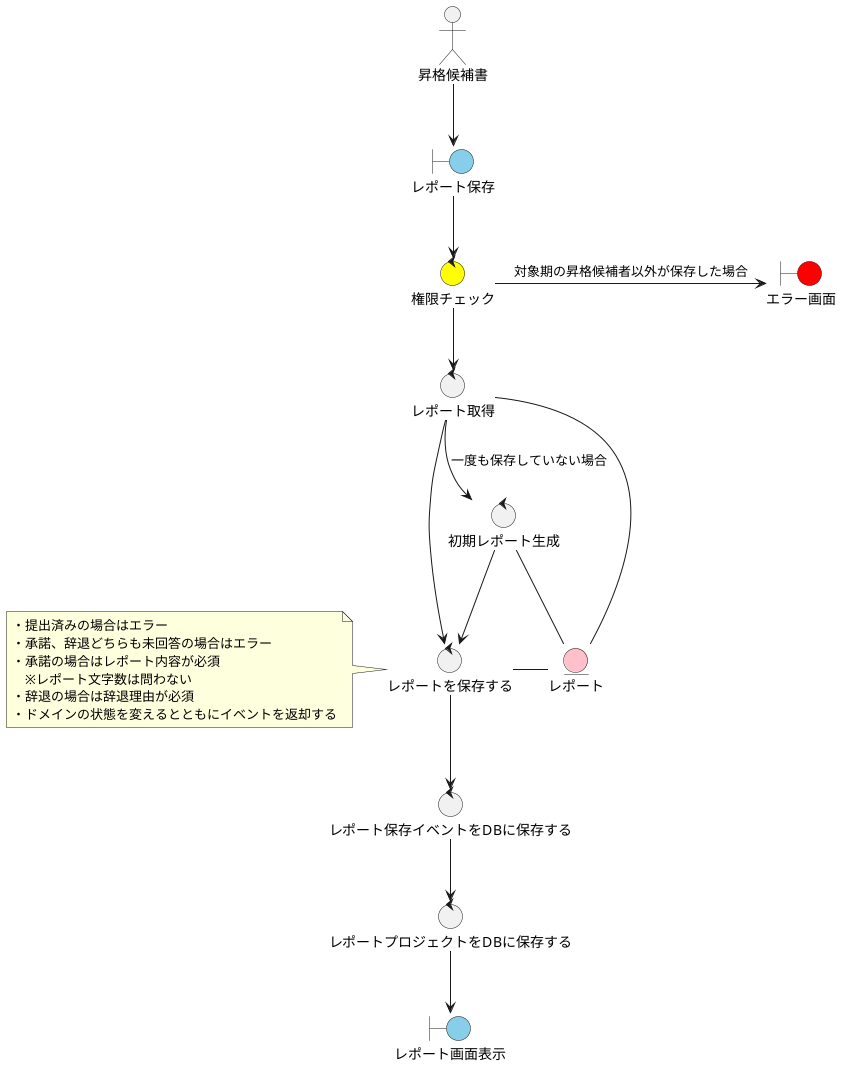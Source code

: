 @startuml

top to bottom direction

'アクター
actor 昇格候補書

'バウンダリ
boundary レポート保存 #skyblue
boundary レポート画面表示 #skyblue
boundary エラー画面 #red

'コントロール
control 権限チェック #Yellow
control レポート取得
control 初期レポート生成
control レポートを保存する
note left of レポートを保存する
・提出済みの場合はエラー
・承諾、辞退どちらも未回答の場合はエラー
・承諾の場合はレポート内容が必須
　※レポート文字数は問わない
・辞退の場合は辞退理由が必須
・ドメインの状態を変えるとともにイベントを返却する
end note 
control レポート保存イベントをDBに保存する
control レポートプロジェクトをDBに保存する

'エンティティ
entity レポート #pink

'処理概要
昇格候補書 --> レポート保存
レポート保存 --> 権限チェック
権限チェック --> レポート取得
権限チェック -> エラー画面 : 対象期の昇格候補者以外が保存した場合
レポート取得 - レポート
レポート取得 --> 初期レポート生成 : 一度も保存していない場合
レポート取得 --> レポートを保存する
初期レポート生成 - レポート
初期レポート生成 --> レポートを保存する
レポートを保存する - レポート
レポートを保存する  --> レポート保存イベントをDBに保存する
レポート保存イベントをDBに保存する --> レポートプロジェクトをDBに保存する
レポートプロジェクトをDBに保存する --> レポート画面表示

@enduml